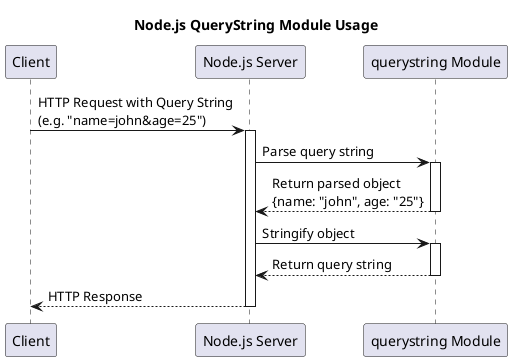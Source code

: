 @startuml
title Node.js QueryString Module Usage

participant Client
participant "Node.js Server" as Server
participant "querystring Module" as QS

Client -> Server: HTTP Request with Query String\n(e.g. "name=john&age=25")
activate Server

Server -> QS: Parse query string
activate QS
QS --> Server: Return parsed object\n{name: "john", age: "25"}
deactivate QS

Server -> QS: Stringify object
activate QS
QS --> Server: Return query string
deactivate QS

Server --> Client: HTTP Response
deactivate Server

@enduml